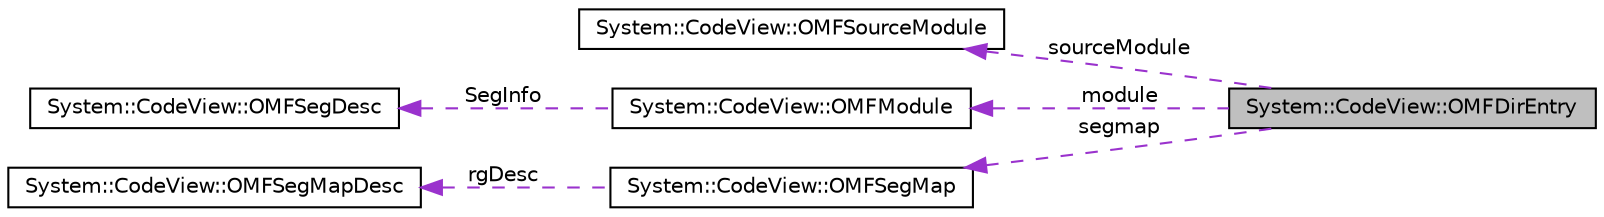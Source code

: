 digraph G
{
  edge [fontname="Helvetica",fontsize="10",labelfontname="Helvetica",labelfontsize="10"];
  node [fontname="Helvetica",fontsize="10",shape=record];
  rankdir="LR";
  Node1 [label="System::CodeView::OMFDirEntry",height=0.2,width=0.4,color="black", fillcolor="grey75", style="filled" fontcolor="black"];
  Node2 -> Node1 [dir="back",color="darkorchid3",fontsize="10",style="dashed",label=" sourceModule" ,fontname="Helvetica"];
  Node2 [label="System::CodeView::OMFSourceModule",height=0.2,width=0.4,color="black", fillcolor="white", style="filled",URL="$struct_system_1_1_code_view_1_1_o_m_f_source_module.html"];
  Node3 -> Node1 [dir="back",color="darkorchid3",fontsize="10",style="dashed",label=" module" ,fontname="Helvetica"];
  Node3 [label="System::CodeView::OMFModule",height=0.2,width=0.4,color="black", fillcolor="white", style="filled",URL="$struct_system_1_1_code_view_1_1_o_m_f_module.html"];
  Node4 -> Node3 [dir="back",color="darkorchid3",fontsize="10",style="dashed",label=" SegInfo" ,fontname="Helvetica"];
  Node4 [label="System::CodeView::OMFSegDesc",height=0.2,width=0.4,color="black", fillcolor="white", style="filled",URL="$struct_system_1_1_code_view_1_1_o_m_f_seg_desc.html"];
  Node5 -> Node1 [dir="back",color="darkorchid3",fontsize="10",style="dashed",label=" segmap" ,fontname="Helvetica"];
  Node5 [label="System::CodeView::OMFSegMap",height=0.2,width=0.4,color="black", fillcolor="white", style="filled",URL="$struct_system_1_1_code_view_1_1_o_m_f_seg_map.html"];
  Node6 -> Node5 [dir="back",color="darkorchid3",fontsize="10",style="dashed",label=" rgDesc" ,fontname="Helvetica"];
  Node6 [label="System::CodeView::OMFSegMapDesc",height=0.2,width=0.4,color="black", fillcolor="white", style="filled",URL="$struct_system_1_1_code_view_1_1_o_m_f_seg_map_desc.html"];
}
